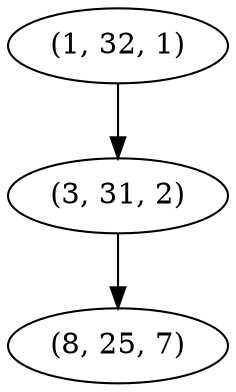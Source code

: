 digraph tree {
    "(1, 32, 1)";
    "(3, 31, 2)";
    "(8, 25, 7)";
    "(1, 32, 1)" -> "(3, 31, 2)";
    "(3, 31, 2)" -> "(8, 25, 7)";
}
